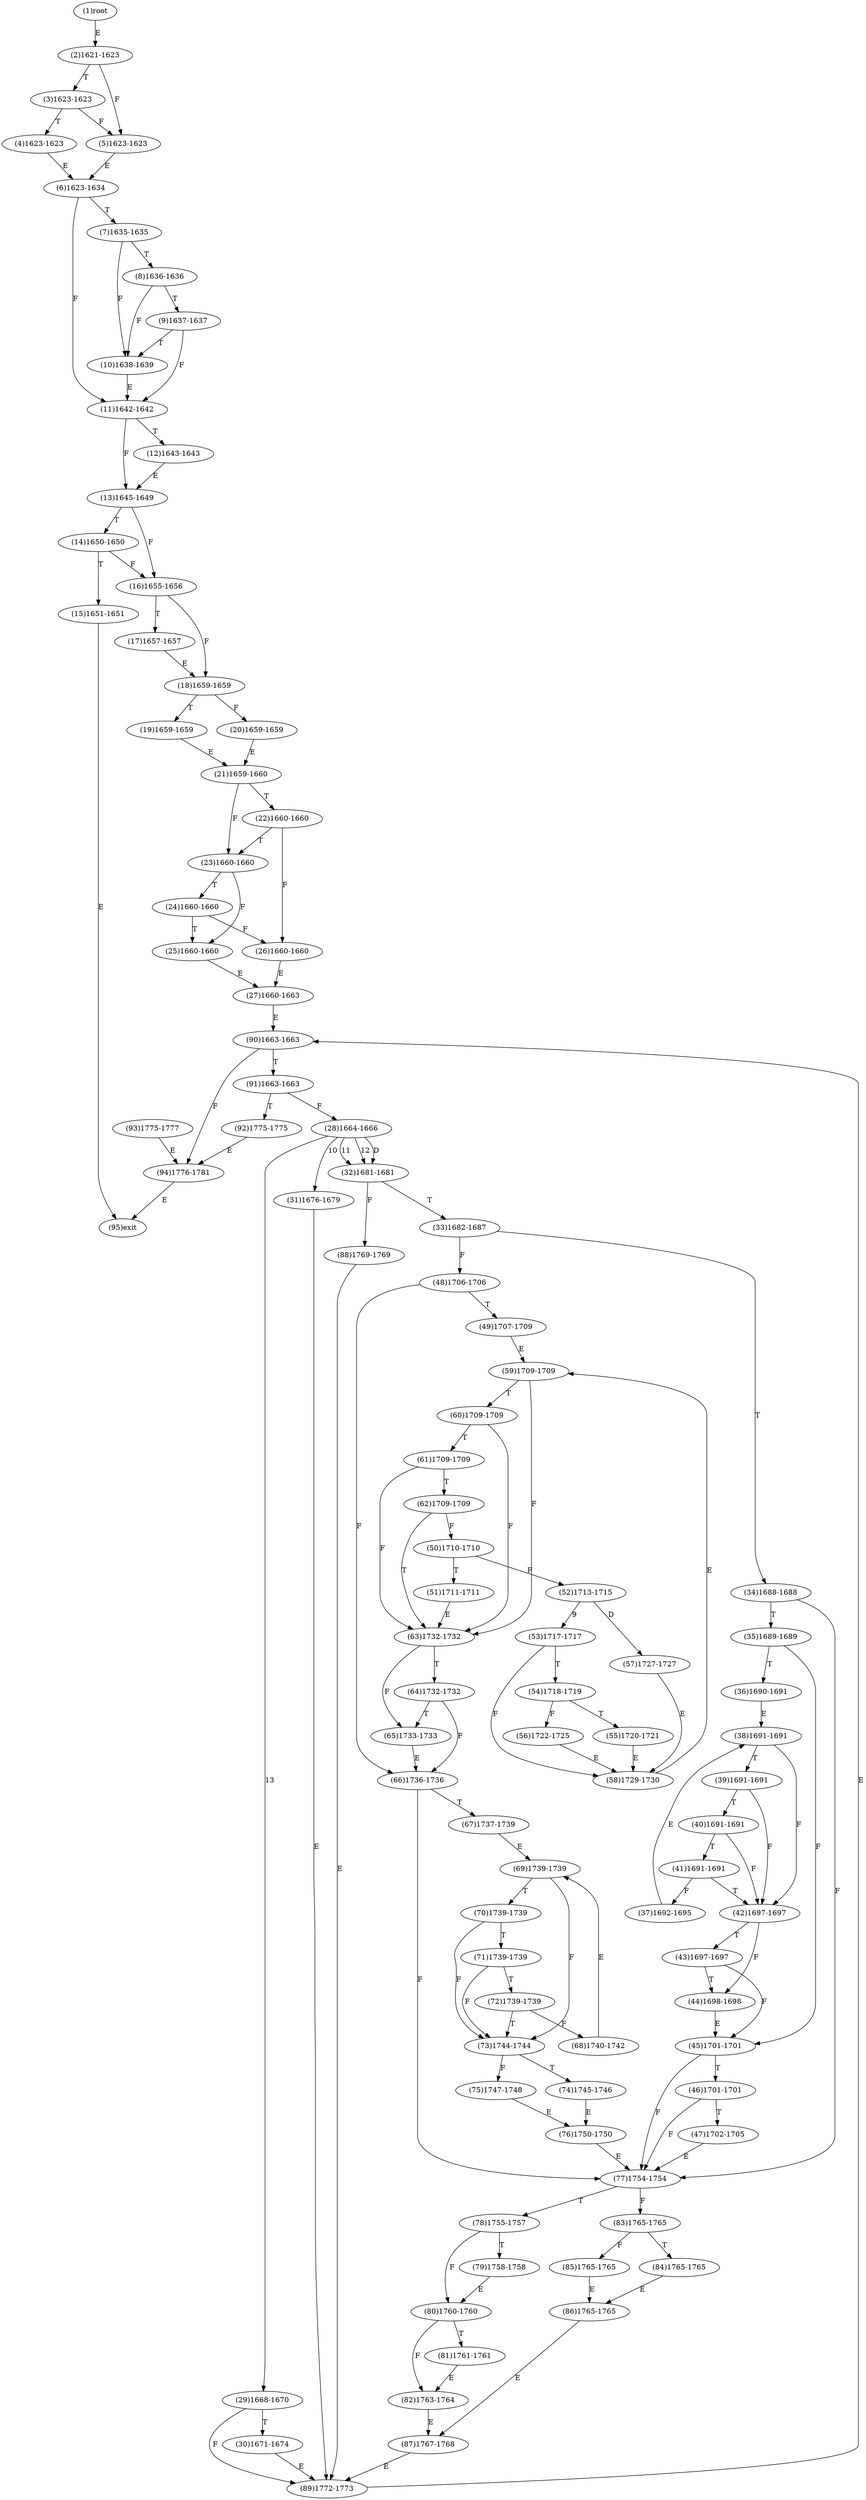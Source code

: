 digraph "" { 
1[ label="(1)root"];
2[ label="(2)1621-1623"];
3[ label="(3)1623-1623"];
4[ label="(4)1623-1623"];
5[ label="(5)1623-1623"];
6[ label="(6)1623-1634"];
7[ label="(7)1635-1635"];
8[ label="(8)1636-1636"];
9[ label="(9)1637-1637"];
10[ label="(10)1638-1639"];
11[ label="(11)1642-1642"];
12[ label="(12)1643-1643"];
13[ label="(13)1645-1649"];
14[ label="(14)1650-1650"];
15[ label="(15)1651-1651"];
17[ label="(17)1657-1657"];
16[ label="(16)1655-1656"];
19[ label="(19)1659-1659"];
18[ label="(18)1659-1659"];
21[ label="(21)1659-1660"];
20[ label="(20)1659-1659"];
23[ label="(23)1660-1660"];
22[ label="(22)1660-1660"];
25[ label="(25)1660-1660"];
24[ label="(24)1660-1660"];
27[ label="(27)1660-1663"];
26[ label="(26)1660-1660"];
29[ label="(29)1668-1670"];
28[ label="(28)1664-1666"];
31[ label="(31)1676-1679"];
30[ label="(30)1671-1674"];
34[ label="(34)1688-1688"];
35[ label="(35)1689-1689"];
32[ label="(32)1681-1681"];
33[ label="(33)1682-1687"];
38[ label="(38)1691-1691"];
39[ label="(39)1691-1691"];
36[ label="(36)1690-1691"];
37[ label="(37)1692-1695"];
42[ label="(42)1697-1697"];
43[ label="(43)1697-1697"];
40[ label="(40)1691-1691"];
41[ label="(41)1691-1691"];
46[ label="(46)1701-1701"];
47[ label="(47)1702-1705"];
44[ label="(44)1698-1698"];
45[ label="(45)1701-1701"];
51[ label="(51)1711-1711"];
50[ label="(50)1710-1710"];
49[ label="(49)1707-1709"];
48[ label="(48)1706-1706"];
55[ label="(55)1720-1721"];
54[ label="(54)1718-1719"];
53[ label="(53)1717-1717"];
52[ label="(52)1713-1715"];
59[ label="(59)1709-1709"];
58[ label="(58)1729-1730"];
57[ label="(57)1727-1727"];
56[ label="(56)1722-1725"];
63[ label="(63)1732-1732"];
62[ label="(62)1709-1709"];
61[ label="(61)1709-1709"];
60[ label="(60)1709-1709"];
68[ label="(68)1740-1742"];
69[ label="(69)1739-1739"];
70[ label="(70)1739-1739"];
71[ label="(71)1739-1739"];
64[ label="(64)1732-1732"];
65[ label="(65)1733-1733"];
66[ label="(66)1736-1736"];
67[ label="(67)1737-1739"];
76[ label="(76)1750-1750"];
77[ label="(77)1754-1754"];
78[ label="(78)1755-1757"];
79[ label="(79)1758-1758"];
72[ label="(72)1739-1739"];
73[ label="(73)1744-1744"];
74[ label="(74)1745-1746"];
75[ label="(75)1747-1748"];
85[ label="(85)1765-1765"];
84[ label="(84)1765-1765"];
87[ label="(87)1767-1768"];
86[ label="(86)1765-1765"];
81[ label="(81)1761-1761"];
80[ label="(80)1760-1760"];
83[ label="(83)1765-1765"];
82[ label="(82)1763-1764"];
93[ label="(93)1775-1777"];
92[ label="(92)1775-1775"];
95[ label="(95)exit"];
94[ label="(94)1776-1781"];
89[ label="(89)1772-1773"];
88[ label="(88)1769-1769"];
91[ label="(91)1663-1663"];
90[ label="(90)1663-1663"];
1->2[ label="E"];
2->5[ label="F"];
2->3[ label="T"];
3->5[ label="F"];
3->4[ label="T"];
4->6[ label="E"];
5->6[ label="E"];
6->11[ label="F"];
6->7[ label="T"];
7->10[ label="F"];
7->8[ label="T"];
8->10[ label="F"];
8->9[ label="T"];
9->11[ label="F"];
9->10[ label="T"];
10->11[ label="E"];
11->13[ label="F"];
11->12[ label="T"];
12->13[ label="E"];
13->16[ label="F"];
13->14[ label="T"];
14->16[ label="F"];
14->15[ label="T"];
15->95[ label="E"];
16->18[ label="F"];
16->17[ label="T"];
17->18[ label="E"];
18->20[ label="F"];
18->19[ label="T"];
19->21[ label="E"];
20->21[ label="E"];
21->23[ label="F"];
21->22[ label="T"];
22->26[ label="F"];
22->23[ label="T"];
23->25[ label="F"];
23->24[ label="T"];
24->26[ label="F"];
24->25[ label="T"];
25->27[ label="E"];
26->27[ label="E"];
27->90[ label="E"];
28->31[ label="10"];
28->32[ label="11"];
28->32[ label="12"];
28->29[ label="13"];
28->32[ label="D"];
29->89[ label="F"];
29->30[ label="T"];
30->89[ label="E"];
31->89[ label="E"];
32->88[ label="F"];
32->33[ label="T"];
33->48[ label="F"];
33->34[ label="T"];
34->77[ label="F"];
34->35[ label="T"];
35->45[ label="F"];
35->36[ label="T"];
36->38[ label="E"];
37->38[ label="E"];
38->42[ label="F"];
38->39[ label="T"];
39->42[ label="F"];
39->40[ label="T"];
40->42[ label="F"];
40->41[ label="T"];
41->37[ label="F"];
41->42[ label="T"];
42->44[ label="F"];
42->43[ label="T"];
43->45[ label="F"];
43->44[ label="T"];
44->45[ label="E"];
45->77[ label="F"];
45->46[ label="T"];
46->77[ label="F"];
46->47[ label="T"];
47->77[ label="E"];
48->66[ label="F"];
48->49[ label="T"];
49->59[ label="E"];
50->52[ label="F"];
50->51[ label="T"];
51->63[ label="E"];
52->53[ label="9"];
52->57[ label="D"];
53->58[ label="F"];
53->54[ label="T"];
54->56[ label="F"];
54->55[ label="T"];
55->58[ label="E"];
56->58[ label="E"];
57->58[ label="E"];
58->59[ label="E"];
59->63[ label="F"];
59->60[ label="T"];
60->63[ label="F"];
60->61[ label="T"];
61->63[ label="F"];
61->62[ label="T"];
62->50[ label="F"];
62->63[ label="T"];
63->65[ label="F"];
63->64[ label="T"];
64->66[ label="F"];
64->65[ label="T"];
65->66[ label="E"];
66->77[ label="F"];
66->67[ label="T"];
67->69[ label="E"];
68->69[ label="E"];
69->73[ label="F"];
69->70[ label="T"];
70->73[ label="F"];
70->71[ label="T"];
71->73[ label="F"];
71->72[ label="T"];
72->68[ label="F"];
72->73[ label="T"];
73->75[ label="F"];
73->74[ label="T"];
74->76[ label="E"];
75->76[ label="E"];
76->77[ label="E"];
77->83[ label="F"];
77->78[ label="T"];
78->80[ label="F"];
78->79[ label="T"];
79->80[ label="E"];
80->82[ label="F"];
80->81[ label="T"];
81->82[ label="E"];
82->87[ label="E"];
83->85[ label="F"];
83->84[ label="T"];
84->86[ label="E"];
85->86[ label="E"];
86->87[ label="E"];
87->89[ label="E"];
88->89[ label="E"];
89->90[ label="E"];
90->94[ label="F"];
90->91[ label="T"];
91->28[ label="F"];
91->92[ label="T"];
92->94[ label="E"];
93->94[ label="E"];
94->95[ label="E"];
}